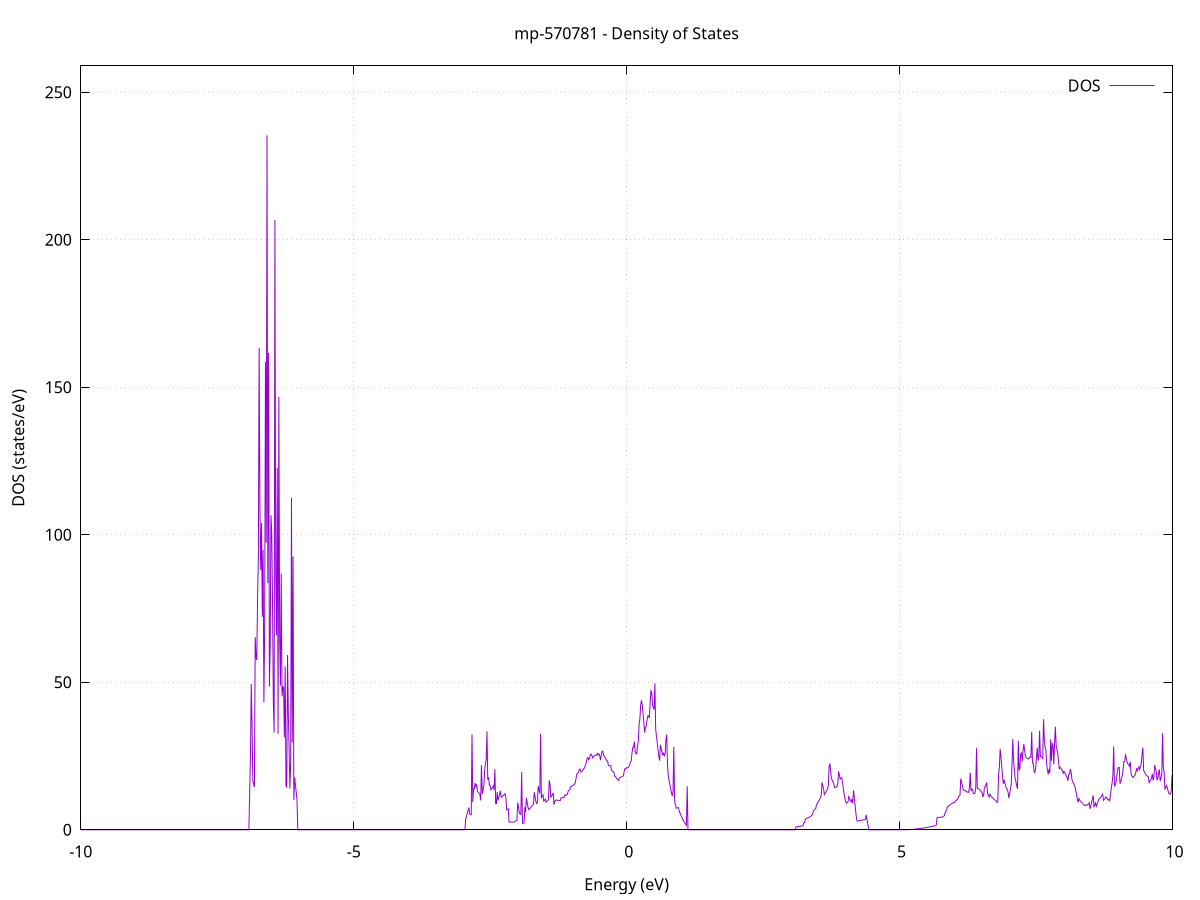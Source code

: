 set title 'mp-570781 - Density of States'
set xlabel 'Energy (eV)'
set ylabel 'DOS (states/eV)'
set grid
set xrange [-10:10]
set yrange [0:258.946]
set xzeroaxis lt -1
set terminal png size 800,600
set output 'mp-570781_dos_gnuplot.png'
plot '-' using 1:2 with lines title 'DOS'
-12.480300 0.000000
-12.465900 0.000000
-12.451500 0.000000
-12.437000 0.000000
-12.422600 0.000000
-12.408100 0.000000
-12.393700 0.000000
-12.379300 0.000000
-12.364800 0.000000
-12.350400 0.000000
-12.335900 0.000000
-12.321500 0.000000
-12.307000 0.000000
-12.292600 0.000000
-12.278200 0.000000
-12.263700 0.000000
-12.249300 0.000000
-12.234800 0.000000
-12.220400 0.000000
-12.205900 0.000000
-12.191500 0.000000
-12.177100 0.000000
-12.162600 0.000000
-12.148200 0.000000
-12.133700 0.000000
-12.119300 0.000000
-12.104900 0.000000
-12.090400 0.000000
-12.076000 0.000000
-12.061500 0.000000
-12.047100 0.000000
-12.032600 0.000000
-12.018200 0.000000
-12.003800 0.000000
-11.989300 0.000000
-11.974900 0.000000
-11.960400 0.000000
-11.946000 0.000000
-11.931600 0.000000
-11.917100 0.000000
-11.902700 0.000000
-11.888200 0.000000
-11.873800 0.000000
-11.859300 0.000000
-11.844900 0.000000
-11.830500 0.000000
-11.816000 0.000000
-11.801600 0.000000
-11.787100 0.000000
-11.772700 0.000000
-11.758200 0.000000
-11.743800 0.000000
-11.729400 0.000000
-11.714900 0.000000
-11.700500 0.000000
-11.686000 0.000000
-11.671600 0.000000
-11.657200 0.000000
-11.642700 0.000000
-11.628300 0.000000
-11.613800 0.000000
-11.599400 0.000000
-11.584900 0.000000
-11.570500 0.000000
-11.556100 0.000000
-11.541600 0.000000
-11.527200 0.000000
-11.512700 0.000000
-11.498300 0.000000
-11.483800 0.000000
-11.469400 0.000000
-11.455000 0.000000
-11.440500 0.000000
-11.426100 0.000000
-11.411600 0.000000
-11.397200 0.000000
-11.382800 0.000000
-11.368300 0.000000
-11.353900 0.000000
-11.339400 0.000000
-11.325000 0.000000
-11.310500 0.000000
-11.296100 0.000000
-11.281700 0.000000
-11.267200 0.000000
-11.252800 0.000000
-11.238300 0.000000
-11.223900 0.000000
-11.209500 0.000000
-11.195000 0.000000
-11.180600 0.000000
-11.166100 0.047500
-11.151700 0.569800
-11.137200 1.092200
-11.122800 1.614500
-11.108400 2.136800
-11.093900 2.659200
-11.079500 1.758400
-11.065000 1.831900
-11.050600 1.905500
-11.036100 2.503900
-11.021700 3.204900
-11.007300 4.333500
-10.992800 5.462000
-10.978400 6.590600
-10.963900 6.323100
-10.949500 6.999200
-10.935100 6.210600
-10.920600 6.470800
-10.906200 6.731000
-10.891700 6.991300
-10.877300 7.249500
-10.862800 7.918500
-10.848400 8.702300
-10.834000 9.486200
-10.819500 10.302600
-10.805100 11.494800
-10.790600 11.766200
-10.776200 12.887000
-10.761700 14.042600
-10.747300 16.177100
-10.732900 18.136000
-10.718400 19.657400
-10.704000 24.436400
-10.689500 27.470700
-10.675100 26.169200
-10.660700 24.867600
-10.646200 30.193900
-10.631800 54.905000
-10.617300 42.310900
-10.602900 22.790400
-10.588400 28.313700
-10.574000 39.761300
-10.559600 46.329700
-10.545100 49.368400
-10.530700 53.723500
-10.516200 43.864100
-10.501800 70.529300
-10.487400 23.322100
-10.472900 38.547800
-10.458500 14.221100
-10.444000 14.196100
-10.429600 14.948100
-10.415100 15.700100
-10.400700 28.854600
-10.386300 27.105700
-10.371800 31.206600
-10.357400 37.233900
-10.342900 74.504200
-10.328500 48.555600
-10.314000 35.604600
-10.299600 30.091500
-10.285200 15.766400
-10.270700 96.442500
-10.256300 27.053200
-10.241800 4.504700
-10.227400 4.620100
-10.213000 4.735400
-10.198500 4.850700
-10.184100 4.966000
-10.169600 5.776300
-10.155200 6.618000
-10.140700 7.459700
-10.126300 20.480600
-10.111900 19.153000
-10.097400 19.024000
-10.083000 21.287400
-10.068500 41.079200
-10.054100 39.784200
-10.039600 0.000000
-10.025200 0.000000
-10.010800 0.000000
-9.996300 0.000000
-9.981900 0.000000
-9.967400 0.000000
-9.953000 0.000000
-9.938600 0.000000
-9.924100 0.000000
-9.909700 0.000000
-9.895200 0.000000
-9.880800 0.000000
-9.866300 0.000000
-9.851900 0.000000
-9.837500 0.000000
-9.823000 0.000000
-9.808600 0.000000
-9.794100 0.000000
-9.779700 0.000000
-9.765300 0.000000
-9.750800 0.000000
-9.736400 0.000000
-9.721900 0.000000
-9.707500 0.000000
-9.693000 0.000000
-9.678600 0.000000
-9.664200 0.000000
-9.649700 0.000000
-9.635300 0.000000
-9.620800 0.000000
-9.606400 0.000000
-9.591900 0.000000
-9.577500 0.000000
-9.563100 0.000000
-9.548600 0.000000
-9.534200 0.000000
-9.519700 0.000000
-9.505300 0.000000
-9.490900 0.000000
-9.476400 0.000000
-9.462000 0.000000
-9.447500 0.000000
-9.433100 0.000000
-9.418600 0.000000
-9.404200 0.000000
-9.389800 0.000000
-9.375300 0.000000
-9.360900 0.000000
-9.346400 0.000000
-9.332000 0.000000
-9.317500 0.000000
-9.303100 0.000000
-9.288700 0.000000
-9.274200 0.000000
-9.259800 0.000000
-9.245300 0.000000
-9.230900 0.000000
-9.216500 0.000000
-9.202000 0.000000
-9.187600 0.000000
-9.173100 0.000000
-9.158700 0.000000
-9.144200 0.000000
-9.129800 0.000000
-9.115400 0.000000
-9.100900 0.000000
-9.086500 0.000000
-9.072000 0.000000
-9.057600 0.000000
-9.043200 0.000000
-9.028700 0.000000
-9.014300 0.000000
-8.999800 0.000000
-8.985400 0.000000
-8.970900 0.000000
-8.956500 0.000000
-8.942100 0.000000
-8.927600 0.000000
-8.913200 0.000000
-8.898700 0.000000
-8.884300 0.000000
-8.869800 0.000000
-8.855400 0.000000
-8.841000 0.000000
-8.826500 0.000000
-8.812100 0.000000
-8.797600 0.000000
-8.783200 0.000000
-8.768800 0.000000
-8.754300 0.000000
-8.739900 0.000000
-8.725400 0.000000
-8.711000 0.000000
-8.696500 0.000000
-8.682100 0.000000
-8.667700 0.000000
-8.653200 0.000000
-8.638800 0.000000
-8.624300 0.000000
-8.609900 0.000000
-8.595400 0.000000
-8.581000 0.000000
-8.566600 0.000000
-8.552100 0.000000
-8.537700 0.000000
-8.523200 0.000000
-8.508800 0.000000
-8.494400 0.000000
-8.479900 0.000000
-8.465500 0.000000
-8.451000 0.000000
-8.436600 0.000000
-8.422100 0.000000
-8.407700 0.000000
-8.393300 0.000000
-8.378800 0.000000
-8.364400 0.000000
-8.349900 0.000000
-8.335500 0.000000
-8.321100 0.000000
-8.306600 0.000000
-8.292200 0.000000
-8.277700 0.000000
-8.263300 0.000000
-8.248800 0.000000
-8.234400 0.000000
-8.220000 0.000000
-8.205500 0.000000
-8.191100 0.000000
-8.176600 0.000000
-8.162200 0.000000
-8.147700 0.000000
-8.133300 0.000000
-8.118900 0.000000
-8.104400 0.000000
-8.090000 0.000000
-8.075500 0.000000
-8.061100 0.000000
-8.046700 0.000000
-8.032200 0.000000
-8.017800 0.000000
-8.003300 0.000000
-7.988900 0.000000
-7.974400 0.000000
-7.960000 0.000000
-7.945600 0.000000
-7.931100 0.000000
-7.916700 0.000000
-7.902200 0.000000
-7.887800 0.000000
-7.873300 0.000000
-7.858900 0.000000
-7.844500 0.000000
-7.830000 0.000000
-7.815600 0.000000
-7.801100 0.000000
-7.786700 0.000000
-7.772300 0.000000
-7.757800 0.000000
-7.743400 0.000000
-7.728900 0.000000
-7.714500 0.000000
-7.700000 0.000000
-7.685600 0.000000
-7.671200 0.000000
-7.656700 0.000000
-7.642300 0.000000
-7.627800 0.000000
-7.613400 0.000000
-7.599000 0.000000
-7.584500 0.000000
-7.570100 0.000000
-7.555600 0.000000
-7.541200 0.000000
-7.526700 0.000000
-7.512300 0.000000
-7.497900 0.000000
-7.483400 0.000000
-7.469000 0.000000
-7.454500 0.000000
-7.440100 0.000000
-7.425600 0.000000
-7.411200 0.000000
-7.396800 0.000000
-7.382300 0.000000
-7.367900 0.000000
-7.353400 0.000000
-7.339000 0.000000
-7.324600 0.000000
-7.310100 0.000000
-7.295700 0.000000
-7.281200 0.000000
-7.266800 0.000000
-7.252300 0.000000
-7.237900 0.000000
-7.223500 0.000000
-7.209000 0.000000
-7.194600 0.000000
-7.180100 0.000000
-7.165700 0.000000
-7.151200 0.000000
-7.136800 0.000000
-7.122400 0.000000
-7.107900 0.000000
-7.093500 0.000000
-7.079000 0.000000
-7.064600 0.000000
-7.050200 0.000000
-7.035700 0.000000
-7.021300 0.000000
-7.006800 0.000000
-6.992400 0.000000
-6.977900 0.000000
-6.963500 0.000000
-6.949100 0.000000
-6.934600 0.000000
-6.920200 0.000000
-6.905700 13.268700
-6.891300 25.070600
-6.876900 49.415100
-6.862400 35.282700
-6.848000 16.606700
-6.833500 15.394000
-6.819100 14.498500
-6.804600 65.302400
-6.790200 58.540600
-6.775800 57.576600
-6.761300 78.959200
-6.746900 92.040100
-6.732400 163.376500
-6.718000 108.418400
-6.703500 88.136600
-6.689100 103.958100
-6.674700 72.188400
-6.660200 94.912400
-6.645800 43.227400
-6.631300 68.474400
-6.616900 158.551400
-6.602500 97.337400
-6.588000 235.405900
-6.573600 83.621400
-6.559100 161.616000
-6.544700 48.547200
-6.530200 61.892400
-6.515800 106.633900
-6.501400 100.674200
-6.486900 76.131900
-6.472500 43.256000
-6.458000 32.983400
-6.443600 206.730000
-6.429100 87.096400
-6.414700 66.004100
-6.400300 122.697500
-6.385800 32.512100
-6.371400 146.844900
-6.356900 65.447100
-6.342500 48.873100
-6.328100 86.833800
-6.313600 45.225800
-6.299200 48.486700
-6.284700 48.161600
-6.270300 31.310800
-6.255800 55.384500
-6.241400 15.224400
-6.227000 14.310500
-6.212500 59.220900
-6.198100 39.337500
-6.183600 27.524900
-6.169200 14.009400
-6.154800 23.102400
-6.140300 112.514300
-6.125900 29.637700
-6.111400 92.655600
-6.097000 10.113300
-6.082500 17.682100
-6.068100 15.212800
-6.053700 12.743400
-6.039200 10.274000
-6.024800 0.000000
-6.010300 0.000000
-5.995900 0.000000
-5.981400 0.000000
-5.967000 0.000000
-5.952600 0.000000
-5.938100 0.000000
-5.923700 0.000000
-5.909200 0.000000
-5.894800 0.000000
-5.880400 0.000000
-5.865900 0.000000
-5.851500 0.000000
-5.837000 0.000000
-5.822600 0.000000
-5.808100 0.000000
-5.793700 0.000000
-5.779300 0.000000
-5.764800 0.000000
-5.750400 0.000000
-5.735900 0.000000
-5.721500 0.000000
-5.707000 0.000000
-5.692600 0.000000
-5.678200 0.000000
-5.663700 0.000000
-5.649300 0.000000
-5.634800 0.000000
-5.620400 0.000000
-5.606000 0.000000
-5.591500 0.000000
-5.577100 0.000000
-5.562600 0.000000
-5.548200 0.000000
-5.533700 0.000000
-5.519300 0.000000
-5.504900 0.000000
-5.490400 0.000000
-5.476000 0.000000
-5.461500 0.000000
-5.447100 0.000000
-5.432700 0.000000
-5.418200 0.000000
-5.403800 0.000000
-5.389300 0.000000
-5.374900 0.000000
-5.360400 0.000000
-5.346000 0.000000
-5.331600 0.000000
-5.317100 0.000000
-5.302700 0.000000
-5.288200 0.000000
-5.273800 0.000000
-5.259300 0.000000
-5.244900 0.000000
-5.230500 0.000000
-5.216000 0.000000
-5.201600 0.000000
-5.187100 0.000000
-5.172700 0.000000
-5.158300 0.000000
-5.143800 0.000000
-5.129400 0.000000
-5.114900 0.000000
-5.100500 0.000000
-5.086000 0.000000
-5.071600 0.000000
-5.057200 0.000000
-5.042700 0.000000
-5.028300 0.000000
-5.013800 0.000000
-4.999400 0.000000
-4.984900 0.000000
-4.970500 0.000000
-4.956100 0.000000
-4.941600 0.000000
-4.927200 0.000000
-4.912700 0.000000
-4.898300 0.000000
-4.883900 0.000000
-4.869400 0.000000
-4.855000 0.000000
-4.840500 0.000000
-4.826100 0.000000
-4.811600 0.000000
-4.797200 0.000000
-4.782800 0.000000
-4.768300 0.000000
-4.753900 0.000000
-4.739400 0.000000
-4.725000 0.000000
-4.710600 0.000000
-4.696100 0.000000
-4.681700 0.000000
-4.667200 0.000000
-4.652800 0.000000
-4.638300 0.000000
-4.623900 0.000000
-4.609500 0.000000
-4.595000 0.000000
-4.580600 0.000000
-4.566100 0.000000
-4.551700 0.000000
-4.537200 0.000000
-4.522800 0.000000
-4.508400 0.000000
-4.493900 0.000000
-4.479500 0.000000
-4.465000 0.000000
-4.450600 0.000000
-4.436200 0.000000
-4.421700 0.000000
-4.407300 0.000000
-4.392800 0.000000
-4.378400 0.000000
-4.363900 0.000000
-4.349500 0.000000
-4.335100 0.000000
-4.320600 0.000000
-4.306200 0.000000
-4.291700 0.000000
-4.277300 0.000000
-4.262800 0.000000
-4.248400 0.000000
-4.234000 0.000000
-4.219500 0.000000
-4.205100 0.000000
-4.190600 0.000000
-4.176200 0.000000
-4.161800 0.000000
-4.147300 0.000000
-4.132900 0.000000
-4.118400 0.000000
-4.104000 0.000000
-4.089500 0.000000
-4.075100 0.000000
-4.060700 0.000000
-4.046200 0.000000
-4.031800 0.000000
-4.017300 0.000000
-4.002900 0.000000
-3.988500 0.000000
-3.974000 0.000000
-3.959600 0.000000
-3.945100 0.000000
-3.930700 0.000000
-3.916200 0.000000
-3.901800 0.000000
-3.887400 0.000000
-3.872900 0.000000
-3.858500 0.000000
-3.844000 0.000000
-3.829600 0.000000
-3.815100 0.000000
-3.800700 0.000000
-3.786300 0.000000
-3.771800 0.000000
-3.757400 0.000000
-3.742900 0.000000
-3.728500 0.000000
-3.714100 0.000000
-3.699600 0.000000
-3.685200 0.000000
-3.670700 0.000000
-3.656300 0.000000
-3.641800 0.000000
-3.627400 0.000000
-3.613000 0.000000
-3.598500 0.000000
-3.584100 0.000000
-3.569600 0.000000
-3.555200 0.000000
-3.540700 0.000000
-3.526300 0.000000
-3.511900 0.000000
-3.497400 0.000000
-3.483000 0.000000
-3.468500 0.000000
-3.454100 0.000000
-3.439700 0.000000
-3.425200 0.000000
-3.410800 0.000000
-3.396300 0.000000
-3.381900 0.000000
-3.367400 0.000000
-3.353000 0.000000
-3.338600 0.000000
-3.324100 0.000000
-3.309700 0.000000
-3.295200 0.000000
-3.280800 0.000000
-3.266400 0.000000
-3.251900 0.000000
-3.237500 0.000000
-3.223000 0.000000
-3.208600 0.000000
-3.194100 0.000000
-3.179700 0.000000
-3.165300 0.000000
-3.150800 0.000000
-3.136400 0.000000
-3.121900 0.000000
-3.107500 0.000000
-3.093000 0.000000
-3.078600 0.000000
-3.064200 0.000000
-3.049700 0.000000
-3.035300 0.000000
-3.020800 0.000000
-3.006400 0.000000
-2.992000 0.000000
-2.977500 0.000000
-2.963100 0.000000
-2.948600 3.631200
-2.934200 4.606200
-2.919700 5.581100
-2.905300 6.556000
-2.890900 7.530900
-2.876400 5.364800
-2.862000 5.220700
-2.847500 5.076500
-2.833100 32.374800
-2.818600 9.380200
-2.804200 13.993100
-2.789800 13.935500
-2.775300 15.834500
-2.760900 14.624900
-2.746400 15.422200
-2.732000 12.959600
-2.717600 12.660500
-2.703100 12.361400
-2.688700 12.062400
-2.674200 9.957400
-2.659800 21.857300
-2.645300 12.122900
-2.630900 13.468600
-2.616500 15.029600
-2.602000 20.013900
-2.587600 22.265700
-2.573100 23.782900
-2.558700 33.350400
-2.544300 16.984500
-2.529800 17.765400
-2.515400 15.106300
-2.500900 15.118700
-2.486500 13.568300
-2.472000 13.948700
-2.457600 14.329200
-2.443200 14.766000
-2.428700 13.516000
-2.414300 20.536000
-2.399800 8.845700
-2.385400 8.859600
-2.370900 12.804300
-2.356500 9.949400
-2.342100 10.907000
-2.327600 12.059400
-2.313200 13.211700
-2.298700 11.043500
-2.284300 11.124500
-2.269900 11.488000
-2.255400 11.737700
-2.241000 11.987400
-2.226500 12.237100
-2.212100 10.672900
-2.197600 6.760600
-2.183200 6.919400
-2.168800 7.078200
-2.154300 2.630600
-2.139900 2.615900
-2.125400 2.601300
-2.111000 2.586700
-2.096500 2.572000
-2.082100 2.557400
-2.067700 2.567200
-2.053200 2.731600
-2.038800 2.895900
-2.024300 3.060300
-2.009900 3.224600
-1.995500 9.236700
-1.981000 7.617000
-1.966600 5.997200
-1.952100 5.219000
-1.937700 5.324800
-1.923200 19.583100
-1.908800 2.136700
-1.894400 2.238500
-1.879900 2.340300
-1.865500 7.656800
-1.851000 6.061700
-1.836600 10.784400
-1.822200 9.212700
-1.807700 7.696600
-1.793300 6.818900
-1.778800 7.125200
-1.764400 7.431500
-1.749900 7.737800
-1.735500 8.044100
-1.721100 8.350400
-1.706600 8.656700
-1.692200 12.738800
-1.677700 11.156200
-1.663300 9.573600
-1.648800 8.902200
-1.634400 9.305400
-1.620000 14.846900
-1.605500 13.560200
-1.591100 12.288500
-1.576600 32.604600
-1.562200 10.923000
-1.547800 11.379100
-1.533300 11.850200
-1.518900 9.724600
-1.504400 10.064600
-1.490000 10.404700
-1.475500 9.351100
-1.461100 9.624700
-1.446700 9.898300
-1.432200 10.171900
-1.417800 16.788400
-1.403300 15.290600
-1.388900 11.097100
-1.374400 11.347900
-1.360000 11.900600
-1.345600 12.453300
-1.331100 8.552900
-1.316700 9.418300
-1.302200 10.075400
-1.287800 10.051000
-1.273400 10.024800
-1.258900 9.998500
-1.244500 9.972500
-1.230000 9.946800
-1.215600 9.921200
-1.201100 10.825500
-1.186700 10.870800
-1.172300 10.916100
-1.157800 10.961400
-1.143400 11.006600
-1.128900 11.854300
-1.114500 11.643000
-1.100100 11.824700
-1.085600 12.001100
-1.071200 13.007500
-1.056700 13.319600
-1.042300 13.467100
-1.027800 14.517700
-1.013400 14.690400
-0.999000 14.863100
-0.984500 15.035700
-0.970100 15.209200
-0.955600 15.463400
-0.941200 15.946600
-0.926700 17.440700
-0.912300 18.938800
-0.897900 19.211500
-0.883400 19.388300
-0.869000 20.360500
-0.854500 20.598800
-0.840100 19.621100
-0.825700 19.700800
-0.811200 19.976800
-0.796800 20.358100
-0.782300 20.741500
-0.767900 21.199500
-0.753400 21.793200
-0.739000 22.851500
-0.724600 24.194400
-0.710100 24.494900
-0.695700 23.710200
-0.681200 24.034500
-0.666800 25.375900
-0.652300 25.657900
-0.637900 25.261400
-0.623500 24.380900
-0.609000 24.737700
-0.594600 25.113100
-0.580100 25.165800
-0.565700 25.218600
-0.551300 25.323800
-0.536800 25.840700
-0.522400 25.353200
-0.507900 25.725200
-0.493500 25.176800
-0.479000 23.605800
-0.464600 25.271200
-0.450200 26.682200
-0.435700 26.581800
-0.421300 25.236900
-0.406800 24.793900
-0.392400 24.350900
-0.378000 23.907800
-0.363500 23.381400
-0.349100 23.287300
-0.334600 21.831100
-0.320200 21.753100
-0.305700 21.675100
-0.291300 21.772700
-0.276900 20.177400
-0.262400 19.871100
-0.248000 19.614700
-0.233500 19.465300
-0.219100 18.195100
-0.204600 17.978000
-0.190200 17.629300
-0.175800 17.280600
-0.161300 16.931900
-0.146900 16.744900
-0.132400 17.654200
-0.118000 17.746300
-0.103600 17.850900
-0.089100 17.997300
-0.074700 18.167000
-0.060200 18.227000
-0.045800 19.779700
-0.031300 20.673300
-0.016900 20.500300
-0.002500 21.002400
0.012000 21.022800
0.026400 21.043200
0.040900 21.366800
0.055300 22.113400
0.069800 22.881100
0.084200 23.320300
0.098600 26.210200
0.113100 28.006900
0.127500 27.999200
0.142000 29.888200
0.156400 26.555100
0.170800 25.710000
0.185300 25.728800
0.199700 28.460100
0.214200 30.096300
0.228600 35.833300
0.243100 37.702500
0.257500 42.376200
0.271900 43.865900
0.286400 42.322300
0.300800 39.181100
0.315300 36.323800
0.329700 32.926500
0.344100 34.715100
0.358600 35.182400
0.373000 37.039400
0.387500 38.607800
0.401900 38.620000
0.416400 37.892200
0.430800 43.274300
0.445200 47.086100
0.459700 46.689200
0.474100 42.166000
0.488600 41.494100
0.503000 40.714200
0.517500 49.635500
0.531900 34.146800
0.546300 31.760700
0.560800 29.415500
0.575200 27.070300
0.589700 24.857400
0.604100 23.471800
0.618500 28.843700
0.633000 27.437700
0.647400 26.276600
0.661900 25.402200
0.676300 25.982200
0.690800 25.113300
0.705200 25.803900
0.719600 30.605900
0.734100 32.245500
0.748500 21.974000
0.763000 18.156800
0.777400 16.710800
0.791900 15.296900
0.806300 13.931600
0.820700 12.568600
0.835200 11.400300
0.849600 12.913200
0.864100 28.088400
0.878500 9.904300
0.892900 8.404400
0.907400 7.326400
0.921800 7.388800
0.936300 7.451300
0.950700 7.513800
0.965200 6.147800
0.979600 5.543900
0.994000 4.940000
1.008500 4.336100
1.022900 3.732200
1.037400 3.128300
1.051800 2.712700
1.066200 2.301100
1.080700 1.889500
1.095100 1.477900
1.109600 14.719500
1.124000 0.000000
1.138500 0.000000
1.152900 0.000000
1.167300 0.000000
1.181800 0.000000
1.196200 0.000000
1.210700 0.000000
1.225100 0.000000
1.239600 0.000000
1.254000 0.000000
1.268400 0.000000
1.282900 0.000000
1.297300 0.000000
1.311800 0.000000
1.326200 0.000000
1.340600 0.000000
1.355100 0.000000
1.369500 0.000000
1.384000 0.000000
1.398400 0.000000
1.412900 0.000000
1.427300 0.000000
1.441700 0.000000
1.456200 0.000000
1.470600 0.000000
1.485100 0.000000
1.499500 0.000000
1.514000 0.000000
1.528400 0.000000
1.542800 0.000000
1.557300 0.000000
1.571700 0.000000
1.586200 0.000000
1.600600 0.000000
1.615000 0.000000
1.629500 0.000000
1.643900 0.000000
1.658400 0.000000
1.672800 0.000000
1.687300 0.000000
1.701700 0.000000
1.716100 0.000000
1.730600 0.000000
1.745000 0.000000
1.759500 0.000000
1.773900 0.000000
1.788300 0.000000
1.802800 0.000000
1.817200 0.000000
1.831700 0.000000
1.846100 0.000000
1.860600 0.000000
1.875000 0.000000
1.889400 0.000000
1.903900 0.000000
1.918300 0.000000
1.932800 0.000000
1.947200 0.000000
1.961700 0.000000
1.976100 0.000000
1.990500 0.000000
2.005000 0.000000
2.019400 0.000000
2.033900 0.000000
2.048300 0.000000
2.062700 0.000000
2.077200 0.000000
2.091600 0.000000
2.106100 0.000000
2.120500 0.000000
2.135000 0.000000
2.149400 0.000000
2.163800 0.000000
2.178300 0.000000
2.192700 0.000000
2.207200 0.000000
2.221600 0.000000
2.236100 0.000000
2.250500 0.000000
2.264900 0.000000
2.279400 0.000000
2.293800 0.000000
2.308300 0.000000
2.322700 0.000000
2.337100 0.000000
2.351600 0.000000
2.366000 0.000000
2.380500 0.000000
2.394900 0.000000
2.409400 0.000000
2.423800 0.000000
2.438200 0.000000
2.452700 0.000000
2.467100 0.000000
2.481600 0.000000
2.496000 0.000000
2.510400 0.000000
2.524900 0.000000
2.539300 0.000000
2.553800 0.000000
2.568200 0.000000
2.582700 0.000000
2.597100 0.000000
2.611500 0.000000
2.626000 0.000000
2.640400 0.000000
2.654900 0.000000
2.669300 0.000000
2.683800 0.000000
2.698200 0.000000
2.712600 0.000000
2.727100 0.000000
2.741500 0.000000
2.756000 0.000000
2.770400 0.000000
2.784800 0.000000
2.799300 0.000000
2.813700 0.000000
2.828200 0.000000
2.842600 0.000000
2.857100 0.000000
2.871500 0.000000
2.885900 0.000000
2.900400 0.000000
2.914800 0.000000
2.929300 0.000000
2.943700 0.000000
2.958200 0.000000
2.972600 0.000000
2.987000 0.000000
3.001500 0.000000
3.015900 0.000000
3.030400 0.000000
3.044800 0.000000
3.059200 0.000000
3.073700 0.000000
3.088100 0.000000
3.102600 0.951700
3.117000 0.989900
3.131500 1.028000
3.145900 1.066200
3.160300 1.104300
3.174800 1.151000
3.189200 1.202300
3.203700 1.253600
3.218100 1.304900
3.232500 1.356200
3.247000 2.411800
3.261400 2.500500
3.275900 3.673000
3.290300 3.794800
3.304800 3.916500
3.319200 4.038300
3.333600 4.160000
3.348100 4.281800
3.362500 4.436200
3.377000 4.659500
3.391400 4.882800
3.405900 5.106200
3.420300 6.352500
3.434700 6.629800
3.449200 6.907100
3.463600 7.184400
3.478100 8.494000
3.492500 8.847200
3.506900 9.316600
3.521400 9.817700
3.535800 10.325700
3.550300 10.833600
3.564700 11.715900
3.579200 16.050100
3.593600 14.955800
3.608000 13.861500
3.622500 11.929300
3.636900 12.375100
3.651400 12.821000
3.665800 13.307900
3.680300 13.841000
3.694700 14.910600
3.709100 21.431800
3.723600 22.471600
3.738000 19.569900
3.752500 17.420400
3.766900 16.807400
3.781300 16.187200
3.795800 15.584500
3.810200 14.304100
3.824700 14.366700
3.839100 14.456100
3.853600 14.559100
3.868000 15.632700
3.882400 19.820800
3.896900 18.695800
3.911300 17.191500
3.925800 17.409700
3.940200 17.658800
3.954600 15.964300
3.969100 14.113400
3.983500 12.155300
3.998000 10.691600
4.012400 9.580100
4.026900 8.948400
4.041300 9.205300
4.055700 9.462300
4.070200 11.255900
4.084600 10.655000
4.099100 10.054200
4.113500 9.453300
4.128000 10.393700
4.142400 8.969500
4.156800 13.336700
4.171300 10.838000
4.185700 8.258600
4.200200 5.555000
4.214600 3.301800
4.229000 2.939400
4.243500 2.994600
4.257900 3.049800
4.272400 3.104900
4.286800 3.160100
4.301300 3.215300
4.315700 3.270500
4.330100 3.325600
4.344600 3.380800
4.359000 3.436000
4.373500 3.491200
4.387900 5.046900
4.402400 3.543300
4.416800 2.039600
4.431200 0.535900
4.445700 0.000000
4.460100 0.000000
4.474600 0.000000
4.489000 0.000000
4.503400 0.000000
4.517900 0.000000
4.532300 0.000000
4.546800 0.000000
4.561200 0.000000
4.575700 0.000000
4.590100 0.000000
4.604500 0.000000
4.619000 0.000000
4.633400 0.000000
4.647900 0.000000
4.662300 0.000000
4.676700 0.000000
4.691200 0.000000
4.705600 0.000000
4.720100 0.000000
4.734500 0.000000
4.749000 0.000000
4.763400 0.000000
4.777800 0.000000
4.792300 0.000000
4.806700 0.000000
4.821200 0.000000
4.835600 0.000000
4.850100 0.000000
4.864500 0.000000
4.878900 0.000000
4.893400 0.000000
4.907800 0.000000
4.922300 0.000000
4.936700 0.000000
4.951100 0.000000
4.965600 0.000000
4.980000 0.000000
4.994500 0.000000
5.008900 0.000000
5.023400 0.000000
5.037800 0.000000
5.052200 0.000000
5.066700 0.000000
5.081100 0.000000
5.095600 0.000000
5.110000 0.010700
5.124500 0.021400
5.138900 0.032000
5.153300 0.042700
5.167800 0.053400
5.182200 0.064000
5.196700 0.074700
5.211100 0.087000
5.225500 0.108000
5.240000 0.132900
5.254400 0.164000
5.268900 0.195100
5.283300 0.226300
5.297800 0.257400
5.312200 0.288500
5.326600 0.319600
5.341100 0.350800
5.355500 0.381900
5.370000 0.413000
5.384400 0.444100
5.398800 0.483600
5.413300 0.525000
5.427700 0.566400
5.442200 0.607800
5.456600 0.656500
5.471100 0.708200
5.485500 0.759900
5.499900 0.811600
5.514400 0.863300
5.528800 0.915000
5.543300 0.966700
5.557700 1.018400
5.572200 1.070100
5.586600 1.121800
5.601000 1.173500
5.615500 1.225200
5.629900 1.276900
5.644400 1.328600
5.658800 1.381800
5.673200 1.704300
5.687700 4.162100
5.702100 4.184400
5.716600 4.206700
5.731000 4.229000
5.745500 4.251300
5.759900 4.273600
5.774300 4.295900
5.788800 4.318300
5.803200 4.526700
5.817700 4.711200
5.832100 5.612800
5.846600 6.178100
5.861000 6.743400
5.875400 7.785500
5.889900 7.980700
5.904300 8.176000
5.918800 8.371300
5.933200 8.566500
5.947600 8.761800
5.962100 8.957100
5.976500 9.149400
5.991000 9.168600
6.005400 9.187800
6.019900 9.735000
6.034300 9.924700
6.048700 10.118000
6.063200 10.311300
6.077600 11.105800
6.092100 11.408800
6.106500 11.711800
6.120900 17.330400
6.135400 16.236600
6.149800 15.019300
6.164300 13.697600
6.178700 13.358500
6.193200 13.339200
6.207600 13.174900
6.222000 12.953900
6.236500 12.733000
6.250900 12.853200
6.265400 12.683100
6.279800 14.193900
6.294300 19.350500
6.308700 13.172100
6.323100 13.712500
6.337600 13.751300
6.352000 12.219400
6.366500 12.219000
6.380900 12.408700
6.395300 14.079900
6.409800 27.615900
6.424200 14.078000
6.438700 13.936900
6.453100 13.795800
6.467600 13.643400
6.482000 13.292400
6.496400 12.941300
6.510900 12.590300
6.525300 11.255300
6.539800 11.500600
6.554200 14.400300
6.568700 14.490200
6.583100 15.262800
6.597500 16.041800
6.612000 12.260400
6.626400 11.680800
6.640900 11.101100
6.655300 12.070300
6.669700 11.640700
6.684200 11.266300
6.698600 10.928200
6.713100 10.679500
6.727500 10.430700
6.742000 10.181900
6.756400 9.933200
6.770800 9.734700
6.785300 9.241900
6.799700 9.726100
6.814200 18.804100
6.828600 21.267300
6.843000 27.484300
6.857500 24.568300
6.871900 21.652300
6.886400 18.039200
6.900800 15.588800
6.915300 16.927400
6.929700 15.774800
6.944100 14.840700
6.958600 13.987800
6.973000 13.675800
6.987500 12.746600
7.001900 10.781200
7.016400 12.160600
7.030800 13.650200
7.045200 15.146300
7.059700 22.186700
7.074100 30.709300
7.088600 23.590800
7.103000 19.979800
7.117400 17.431200
7.131900 16.161600
7.146300 14.891900
7.160800 13.902000
7.175200 30.200000
7.189700 20.098900
7.204100 20.827500
7.218500 25.639400
7.233000 26.091300
7.247400 23.170700
7.261900 26.673100
7.276300 29.089600
7.290800 26.823200
7.305200 25.153500
7.319600 24.393800
7.334100 24.259600
7.348500 24.125400
7.363000 23.991200
7.377400 24.431600
7.391800 24.655100
7.406300 24.544500
7.420700 33.143000
7.435200 22.590300
7.449600 22.328400
7.464100 19.881500
7.478500 19.368300
7.492900 20.925400
7.507400 24.368700
7.521800 27.801100
7.536300 23.396700
7.550700 24.810600
7.565100 33.568400
7.579600 24.771500
7.594000 24.697500
7.608500 24.623600
7.622900 24.173800
7.637400 37.506800
7.651800 30.601900
7.666200 27.812000
7.680700 27.061500
7.695100 21.978900
7.709600 20.294700
7.724000 18.744300
7.738500 20.654100
7.752900 19.240600
7.767300 30.668400
7.781800 23.393600
7.796200 29.161600
7.810700 28.671500
7.825100 22.243100
7.839500 29.171800
7.854000 34.975200
7.868400 28.623700
7.882900 27.108400
7.897300 25.979200
7.911800 23.275800
7.926200 20.572400
7.940600 21.228700
7.955100 20.813800
7.969500 20.398900
7.984000 19.984000
7.998400 19.165500
8.012900 19.767100
8.027300 19.218800
8.041700 18.716600
8.056200 18.131900
8.070600 17.553400
8.085100 16.577700
8.099500 18.899800
8.113900 18.842200
8.128400 20.642100
8.142800 19.536400
8.157300 17.170600
8.171700 16.180600
8.186200 15.676100
8.200600 15.171600
8.215000 14.450900
8.229500 13.123500
8.243900 11.887400
8.258400 10.255700
8.272800 9.327800
8.287200 10.611900
8.301700 9.983000
8.316100 9.628700
8.330600 9.351900
8.345000 9.075200
8.359500 8.798500
8.373900 8.521800
8.388300 8.245100
8.402800 8.261900
8.417200 8.472100
8.431700 8.314200
8.446100 8.569300
8.460600 8.664700
8.475000 9.163400
8.489400 7.118200
8.503900 7.946700
8.518300 9.450300
8.532800 10.347100
8.547200 11.668700
8.561600 7.629300
8.576100 8.377400
8.590500 9.143100
8.605000 7.924900
8.619400 8.626400
8.633900 9.465500
8.648300 10.304700
8.662700 10.723000
8.677200 10.729700
8.691600 11.184800
8.706100 11.639800
8.720500 12.094900
8.735000 10.012300
8.749400 10.330800
8.763800 10.501200
8.778300 11.139900
8.792700 10.839900
8.807200 10.445400
8.821600 10.050900
8.836000 10.263800
8.850500 9.864900
8.864900 12.061400
8.879400 14.237400
8.893800 15.801500
8.908300 18.427800
8.922700 28.252400
8.937100 14.655900
8.951600 15.365200
8.966000 16.074500
8.980500 18.269000
8.994900 20.267100
9.009300 21.171000
9.023800 21.175900
9.038200 15.609600
9.052700 16.429400
9.067100 17.353600
9.081600 18.465200
9.096000 20.750900
9.110400 23.132900
9.124900 23.108800
9.139300 25.620500
9.153800 24.080900
9.168200 23.060100
9.182700 22.292600
9.197100 22.101800
9.211500 21.607800
9.226000 23.067700
9.240400 19.118500
9.254900 18.178400
9.269300 17.845200
9.283700 17.714800
9.298200 18.253200
9.312600 18.455500
9.327100 19.314200
9.341500 20.868200
9.356000 19.996800
9.370400 20.595500
9.384800 21.292800
9.399300 20.481800
9.413700 21.480000
9.428200 22.507700
9.442600 25.723800
9.457100 27.866800
9.471500 19.966400
9.485900 19.786800
9.500400 19.077200
9.514800 18.619500
9.529300 18.350700
9.543700 18.091000
9.558100 17.950700
9.572600 15.968800
9.587000 16.522700
9.601500 16.860500
9.615900 17.613800
9.630400 18.955900
9.644800 16.763900
9.659200 17.755800
9.673700 21.934800
9.688100 20.855100
9.702600 19.827700
9.717000 16.784400
9.731400 17.419500
9.745900 19.203600
9.760300 20.484900
9.774800 16.470100
9.789200 17.520300
9.803700 18.760100
9.818100 32.757800
9.832500 21.148800
9.847000 19.432500
9.861400 13.647000
9.875900 14.284000
9.890300 14.993200
9.904800 14.082100
9.919200 13.170900
9.933600 12.259700
9.948100 12.111500
9.962500 12.150400
9.977000 13.040700
9.991400 18.399800
10.005800 18.383500
10.020300 12.964100
10.034700 13.929500
10.049200 15.435900
10.063600 16.870300
10.078100 16.278800
10.092500 14.367800
10.106900 14.672700
10.121400 14.977600
10.135800 15.282500
10.150300 13.556500
10.164700 15.790900
10.179200 10.504800
10.193600 12.058700
10.208000 11.773900
10.222500 12.099100
10.236900 12.094400
10.251400 12.096100
10.265800 12.115400
10.280200 13.245100
10.294700 14.286000
10.309100 14.312500
10.323600 14.845500
10.338000 15.065400
10.352500 15.334900
10.366900 15.636700
10.381300 15.956600
10.395800 16.283500
10.410200 16.610400
10.424700 15.278500
10.439100 15.489400
10.453500 14.642500
10.468000 14.847200
10.482400 12.985100
10.496900 12.905600
10.511300 12.826200
10.525800 12.796300
10.540200 11.940600
10.554600 11.925500
10.569100 11.910300
10.583500 11.902000
10.598000 11.906700
10.612400 11.958600
10.626900 11.796300
10.641300 11.642400
10.655700 9.909300
10.670200 11.419800
10.684600 11.478900
10.699100 11.538300
10.713500 12.893100
10.727900 12.972500
10.742400 13.051900
10.756800 15.704900
10.771300 15.748200
10.785700 15.761700
10.800200 15.552700
10.814600 15.343700
10.829000 15.041200
10.843500 14.678800
10.857900 14.316300
10.872400 13.958800
10.886800 14.127900
10.901300 13.868700
10.915700 14.107500
10.930100 13.918000
10.944600 13.764700
10.959000 13.635300
10.973500 15.265400
10.987900 15.113300
11.002300 14.964700
11.016800 14.819600
11.031200 14.099200
11.045700 15.953900
11.060100 16.703900
11.074600 18.386500
11.089000 17.706200
11.103400 17.924200
11.117900 17.160800
11.132300 17.215400
11.146800 16.759100
11.161200 16.302800
11.175600 15.846500
11.190100 15.396900
11.204500 15.678800
11.219000 15.313300
11.233400 14.947900
11.247900 14.582400
11.262300 14.233100
11.276700 14.337300
11.291200 13.932300
11.305600 13.436200
11.320100 14.478600
11.334500 20.905200
11.349000 19.457000
11.363400 20.280100
11.377800 17.033100
11.392300 19.914500
11.406700 17.226200
11.421200 17.022800
11.435600 16.519400
11.450000 16.501700
11.464500 16.484700
11.478900 16.534200
11.493400 17.269000
11.507800 18.110200
11.522300 17.189800
11.536700 22.288800
11.551100 17.744000
11.565600 17.632300
11.580000 17.094700
11.594500 17.140500
11.608900 17.801600
11.623400 18.001500
11.637800 18.294200
11.652200 18.635200
11.666700 18.099000
11.681100 18.284900
11.695600 17.253300
11.710000 17.463900
11.724400 18.170900
11.738900 18.394700
11.753300 19.450600
11.767800 18.148700
11.782200 18.555700
11.796700 19.202400
11.811100 16.774800
11.825500 17.124100
11.840000 17.473300
11.854400 17.882100
11.868900 18.128300
11.883300 16.579300
11.897700 16.646200
11.912200 16.715100
11.926600 17.325100
11.941100 17.750800
11.955500 19.408200
11.970000 22.173600
11.984400 15.931600
11.998800 16.176700
12.013300 16.422600
12.027700 16.674200
12.042200 16.764300
12.056600 20.508000
12.071100 19.689200
12.085500 17.522300
12.099900 17.373800
12.114400 17.291700
12.128800 17.570000
12.143300 17.407500
12.157700 19.744600
12.172100 18.506200
12.186600 18.811900
12.201000 19.157400
12.215500 19.163200
12.229900 19.374000
12.244400 19.551700
12.258800 19.549200
12.273200 18.330200
12.287700 17.991200
12.302100 17.652200
12.316600 18.786500
12.331000 18.639400
12.345500 18.536400
12.359900 18.788000
12.374300 19.039700
12.388800 19.291400
12.403200 17.436100
12.417700 17.484700
12.432100 16.753000
12.446500 16.236700
12.461000 20.684900
12.475400 20.426800
12.489900 20.225100
12.504300 20.680600
12.518800 21.486200
12.533200 20.118300
12.547600 18.681200
12.562100 16.774400
12.576500 17.188500
12.591000 17.556200
12.605400 20.183000
12.619800 21.681600
12.634300 22.238100
12.648700 22.432600
12.663200 20.973100
12.677600 22.794600
12.692100 23.279800
12.706500 23.765000
12.720900 20.515200
12.735400 19.371300
12.749800 19.672400
12.764300 19.924200
12.778700 20.182800
12.793200 22.311600
12.807600 21.622700
12.822000 20.920300
12.836500 23.067700
12.850900 22.338300
12.865400 20.922000
12.879800 20.748400
12.894200 20.544200
12.908700 20.515300
12.923100 20.160500
12.937600 19.791200
12.952000 19.559300
12.966500 19.286600
12.980900 18.923100
12.995300 18.557400
13.009800 23.446000
13.024200 19.601600
13.038700 27.426700
13.053100 23.010600
13.067600 22.076500
13.082000 21.142400
13.096400 20.208400
13.110900 18.393200
13.125300 18.757100
13.139800 19.138100
13.154200 18.630400
13.168600 19.301700
13.183100 20.065600
13.197500 23.449200
13.212000 20.671900
13.226400 17.349900
13.240900 18.060200
13.255300 18.781300
13.269700 19.502500
13.284200 20.230300
13.298600 19.016800
13.313100 18.202100
13.327500 20.509800
13.341900 22.574500
13.356400 24.639200
13.370800 26.703900
13.385300 20.813600
13.399700 23.635200
13.414200 32.895700
13.428600 26.629300
13.443000 25.683500
13.457500 18.609800
13.471900 8.750900
13.486400 8.879700
13.500800 9.008400
13.515300 9.137200
13.529700 9.265900
13.544100 22.147800
13.558600 32.783500
13.573000 20.042600
13.587500 17.626900
13.601900 8.917900
13.616300 9.117100
13.630800 9.324400
13.645200 12.552700
13.659700 13.892300
13.674100 14.879900
13.688600 14.474500
13.703000 14.069100
13.717400 13.672000
13.731900 16.429000
13.746300 17.289800
13.760800 19.494200
13.775200 19.813600
13.789700 19.229100
13.804100 18.644600
13.818500 18.080400
13.833000 17.689200
13.847400 18.563600
13.861900 18.511500
13.876300 18.459400
13.890700 19.018500
13.905200 17.946500
13.919600 14.885600
13.934100 14.834200
13.948500 14.782700
13.963000 14.732200
13.977400 14.736200
13.991800 14.742000
14.006300 15.119800
14.020700 15.051700
14.035200 14.827000
14.049600 15.294600
14.064000 14.934200
14.078500 14.577900
14.092900 12.244500
14.107400 11.857600
14.121800 12.605100
14.136300 12.234000
14.150700 11.862900
14.165100 11.550100
14.179600 11.407400
14.194000 11.264700
14.208500 11.122000
14.222900 12.078600
14.237400 12.138900
14.251800 12.217200
14.266200 12.295400
14.280700 13.404300
14.295100 12.722600
14.309600 13.124100
14.324000 13.525600
14.338400 13.927100
14.352900 13.530600
14.367300 12.578100
14.381800 12.303600
14.396200 12.029200
14.410700 11.754700
14.425100 11.480300
14.439500 11.206000
14.454000 10.678100
14.468400 9.471100
14.482900 8.455200
14.497300 7.629700
14.511800 6.794500
14.526200 6.148200
14.540600 5.030200
14.555100 4.917000
14.569500 4.803700
14.584000 4.690400
14.598400 4.577200
14.612800 4.463900
14.627300 4.350700
14.641700 3.735500
14.656200 3.646600
14.670600 3.557600
14.685100 3.468700
14.699500 3.379700
14.713900 3.290800
14.728400 3.201800
14.742800 3.112900
14.757300 3.023900
14.771700 2.935000
14.786100 2.846000
14.800600 2.218900
14.815000 2.151100
14.829500 2.083300
14.843900 2.015600
14.858400 1.452500
14.872800 1.411700
14.887200 1.370900
14.901700 1.330100
14.916100 1.289300
14.930600 1.248500
14.945000 1.207700
14.959500 1.166900
14.973900 1.126100
14.988300 1.085300
15.002800 1.044500
15.017200 1.003700
15.031700 0.527800
15.046100 0.507100
15.060500 0.486400
15.075000 0.465700
15.089400 0.445100
15.103900 0.000000
15.118300 0.000000
15.132800 0.000000
15.147200 0.000000
15.161600 0.000000
15.176100 0.000000
15.190500 0.000000
15.205000 0.000000
15.219400 0.000000
15.233900 0.000000
15.248300 0.000000
15.262700 0.000000
15.277200 0.000000
15.291600 0.000000
15.306100 0.000000
15.320500 0.000000
15.334900 0.000000
15.349400 0.000000
15.363800 0.000000
15.378300 0.000000
15.392700 0.000000
15.407200 0.000000
15.421600 0.000000
15.436000 0.000000
15.450500 0.000000
15.464900 0.000000
15.479400 0.000000
15.493800 0.000000
15.508200 0.000000
15.522700 0.000000
15.537100 0.000000
15.551600 0.000000
15.566000 0.000000
15.580500 0.000000
15.594900 0.000000
15.609300 0.000000
15.623800 0.000000
15.638200 0.000000
15.652700 0.000000
15.667100 0.000000
15.681600 0.000000
15.696000 0.000000
15.710400 0.000000
15.724900 0.000000
15.739300 0.000000
15.753800 0.000000
15.768200 0.000000
15.782600 0.000000
15.797100 0.000000
15.811500 0.000000
15.826000 0.000000
15.840400 0.000000
15.854900 0.000000
15.869300 0.000000
15.883700 0.000000
15.898200 0.000000
15.912600 0.000000
15.927100 0.000000
15.941500 0.000000
15.956000 0.000000
15.970400 0.000000
15.984800 0.000000
15.999300 0.000000
16.013700 0.000000
16.028200 0.000000
16.042600 0.000000
16.057000 0.000000
16.071500 0.000000
16.085900 0.000000
16.100400 0.000000
16.114800 0.000000
16.129300 0.000000
16.143700 0.000000
16.158100 0.000000
16.172600 0.000000
16.187000 0.000000
16.201500 0.000000
16.215900 0.000000
16.230300 0.000000
16.244800 0.000000
16.259200 0.000000
16.273700 0.000000
16.288100 0.000000
16.302600 0.000000
16.317000 0.000000
16.331400 0.000000
16.345900 0.000000
16.360300 0.000000
16.374800 0.000000
16.389200 0.000000
16.403700 0.000000
e
